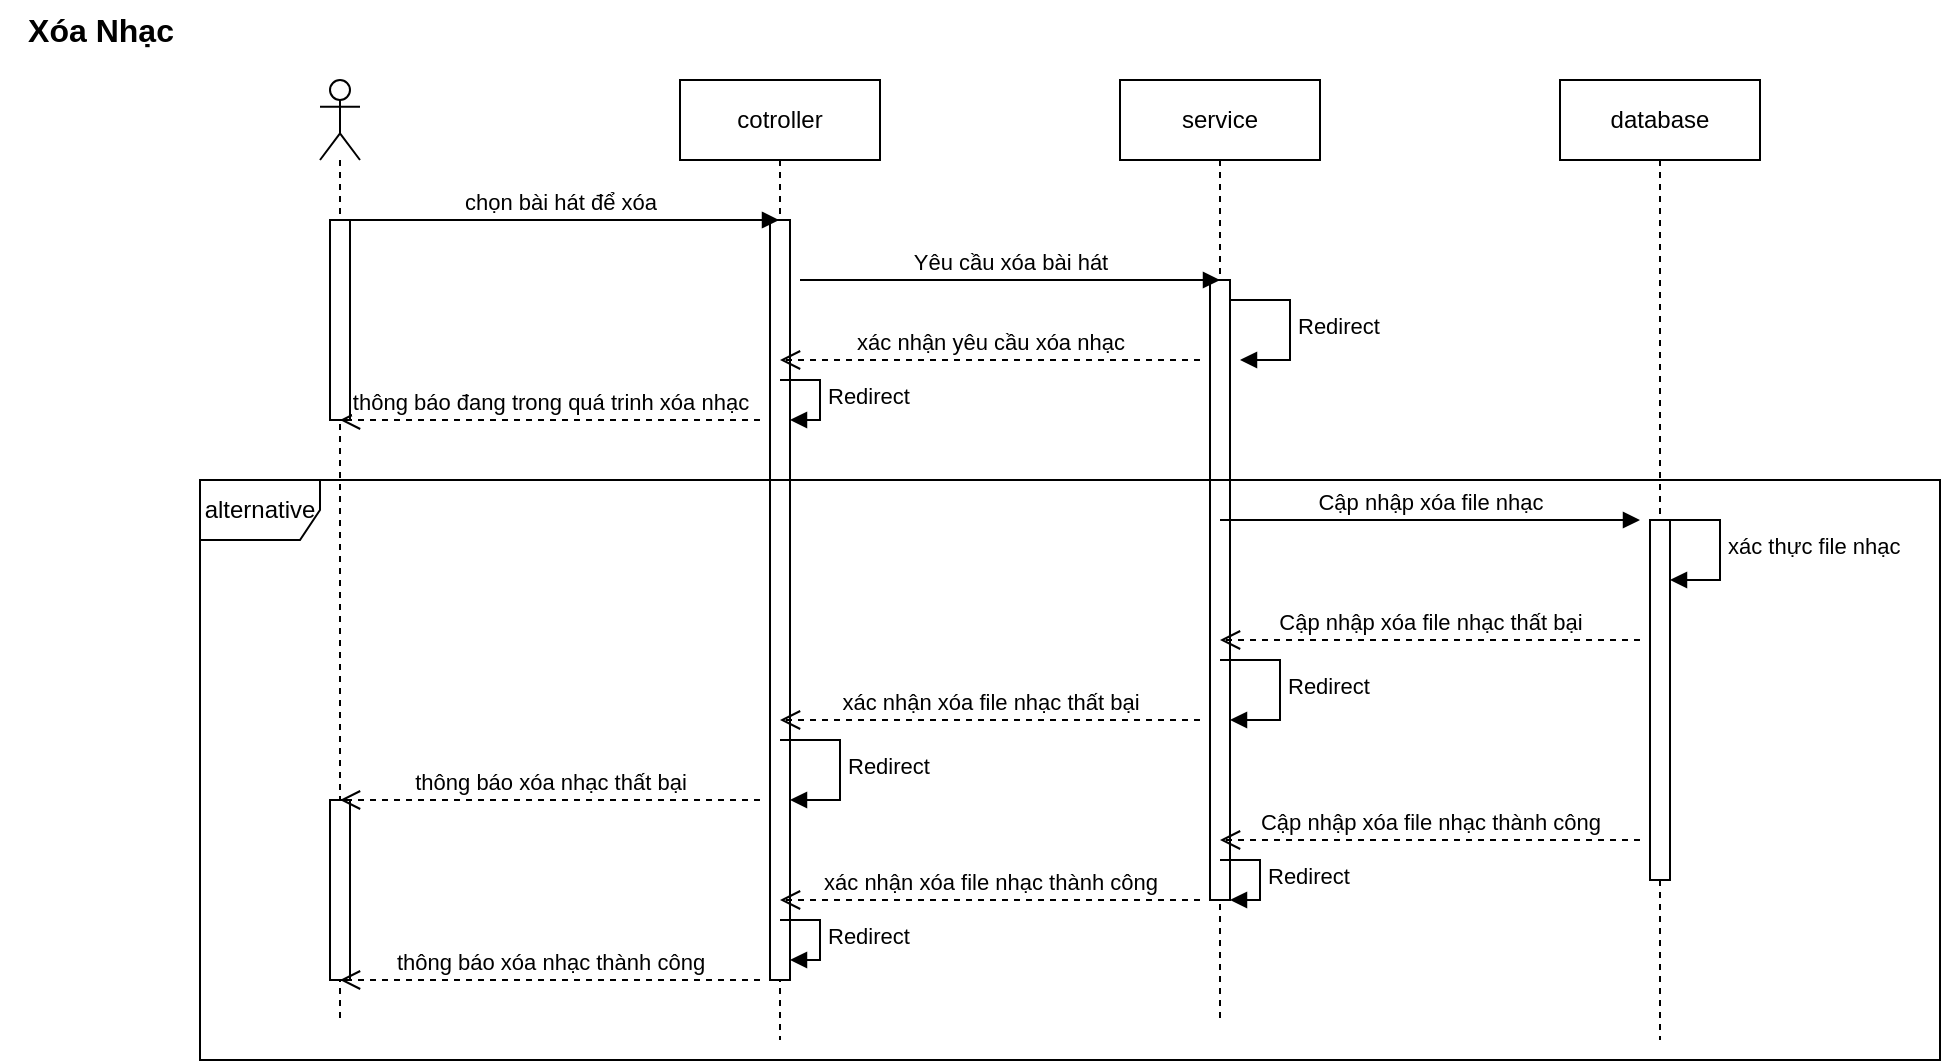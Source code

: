 <mxfile version="24.2.1" type="github">
  <diagram name="Trang-1" id="3T7oFLHK-DcoHhUsux1g">
    <mxGraphModel dx="1877" dy="565" grid="1" gridSize="10" guides="1" tooltips="1" connect="1" arrows="1" fold="1" page="1" pageScale="1" pageWidth="827" pageHeight="1169" math="0" shadow="0">
      <root>
        <mxCell id="0" />
        <mxCell id="1" parent="0" />
        <mxCell id="2cnNXdme-FKtrD_O33Xq-1" value="" style="shape=umlLifeline;perimeter=lifelinePerimeter;whiteSpace=wrap;html=1;container=1;dropTarget=0;collapsible=0;recursiveResize=0;outlineConnect=0;portConstraint=eastwest;newEdgeStyle={&quot;curved&quot;:0,&quot;rounded&quot;:0};participant=umlActor;" vertex="1" parent="1">
          <mxGeometry x="-80" y="80" width="20" height="470" as="geometry" />
        </mxCell>
        <mxCell id="2cnNXdme-FKtrD_O33Xq-18" value="" style="html=1;points=[[0,0,0,0,5],[0,1,0,0,-5],[1,0,0,0,5],[1,1,0,0,-5]];perimeter=orthogonalPerimeter;outlineConnect=0;targetShapes=umlLifeline;portConstraint=eastwest;newEdgeStyle={&quot;curved&quot;:0,&quot;rounded&quot;:0};" vertex="1" parent="2cnNXdme-FKtrD_O33Xq-1">
          <mxGeometry x="5" y="70" width="10" height="100" as="geometry" />
        </mxCell>
        <mxCell id="2cnNXdme-FKtrD_O33Xq-29" value="" style="html=1;points=[[0,0,0,0,5],[0,1,0,0,-5],[1,0,0,0,5],[1,1,0,0,-5]];perimeter=orthogonalPerimeter;outlineConnect=0;targetShapes=umlLifeline;portConstraint=eastwest;newEdgeStyle={&quot;curved&quot;:0,&quot;rounded&quot;:0};" vertex="1" parent="2cnNXdme-FKtrD_O33Xq-1">
          <mxGeometry x="5" y="360" width="10" height="90" as="geometry" />
        </mxCell>
        <mxCell id="2cnNXdme-FKtrD_O33Xq-2" value="cotroller" style="shape=umlLifeline;perimeter=lifelinePerimeter;whiteSpace=wrap;html=1;container=1;dropTarget=0;collapsible=0;recursiveResize=0;outlineConnect=0;portConstraint=eastwest;newEdgeStyle={&quot;curved&quot;:0,&quot;rounded&quot;:0};" vertex="1" parent="1">
          <mxGeometry x="100" y="80" width="100" height="480" as="geometry" />
        </mxCell>
        <mxCell id="2cnNXdme-FKtrD_O33Xq-9" value="" style="html=1;points=[[0,0,0,0,5],[0,1,0,0,-5],[1,0,0,0,5],[1,1,0,0,-5]];perimeter=orthogonalPerimeter;outlineConnect=0;targetShapes=umlLifeline;portConstraint=eastwest;newEdgeStyle={&quot;curved&quot;:0,&quot;rounded&quot;:0};" vertex="1" parent="2cnNXdme-FKtrD_O33Xq-2">
          <mxGeometry x="45" y="70" width="10" height="380" as="geometry" />
        </mxCell>
        <mxCell id="2cnNXdme-FKtrD_O33Xq-3" value="service" style="shape=umlLifeline;perimeter=lifelinePerimeter;whiteSpace=wrap;html=1;container=1;dropTarget=0;collapsible=0;recursiveResize=0;outlineConnect=0;portConstraint=eastwest;newEdgeStyle={&quot;curved&quot;:0,&quot;rounded&quot;:0};" vertex="1" parent="1">
          <mxGeometry x="320" y="80" width="100" height="470" as="geometry" />
        </mxCell>
        <mxCell id="2cnNXdme-FKtrD_O33Xq-11" value="" style="html=1;points=[[0,0,0,0,5],[0,1,0,0,-5],[1,0,0,0,5],[1,1,0,0,-5]];perimeter=orthogonalPerimeter;outlineConnect=0;targetShapes=umlLifeline;portConstraint=eastwest;newEdgeStyle={&quot;curved&quot;:0,&quot;rounded&quot;:0};" vertex="1" parent="2cnNXdme-FKtrD_O33Xq-3">
          <mxGeometry x="45" y="100" width="10" height="310" as="geometry" />
        </mxCell>
        <mxCell id="2cnNXdme-FKtrD_O33Xq-4" value="database" style="shape=umlLifeline;perimeter=lifelinePerimeter;whiteSpace=wrap;html=1;container=1;dropTarget=0;collapsible=0;recursiveResize=0;outlineConnect=0;portConstraint=eastwest;newEdgeStyle={&quot;curved&quot;:0,&quot;rounded&quot;:0};" vertex="1" parent="1">
          <mxGeometry x="540" y="80" width="100" height="480" as="geometry" />
        </mxCell>
        <mxCell id="2cnNXdme-FKtrD_O33Xq-21" value="" style="html=1;points=[[0,0,0,0,5],[0,1,0,0,-5],[1,0,0,0,5],[1,1,0,0,-5]];perimeter=orthogonalPerimeter;outlineConnect=0;targetShapes=umlLifeline;portConstraint=eastwest;newEdgeStyle={&quot;curved&quot;:0,&quot;rounded&quot;:0};" vertex="1" parent="2cnNXdme-FKtrD_O33Xq-4">
          <mxGeometry x="45" y="220" width="10" height="180" as="geometry" />
        </mxCell>
        <mxCell id="2cnNXdme-FKtrD_O33Xq-7" value="chọn bài hát để xóa" style="html=1;verticalAlign=bottom;endArrow=block;curved=0;rounded=0;" edge="1" parent="1" source="2cnNXdme-FKtrD_O33Xq-1">
          <mxGeometry width="80" relative="1" as="geometry">
            <mxPoint x="-20" y="150" as="sourcePoint" />
            <mxPoint x="149.5" y="150" as="targetPoint" />
          </mxGeometry>
        </mxCell>
        <mxCell id="2cnNXdme-FKtrD_O33Xq-8" value="Yêu cầu xóa bài hát" style="html=1;verticalAlign=bottom;endArrow=block;curved=0;rounded=0;" edge="1" parent="1">
          <mxGeometry width="80" relative="1" as="geometry">
            <mxPoint x="160" y="180" as="sourcePoint" />
            <mxPoint x="370" y="180" as="targetPoint" />
          </mxGeometry>
        </mxCell>
        <mxCell id="2cnNXdme-FKtrD_O33Xq-12" value="Redirect" style="html=1;align=left;spacingLeft=2;endArrow=block;rounded=0;edgeStyle=orthogonalEdgeStyle;curved=0;rounded=0;" edge="1" parent="1">
          <mxGeometry relative="1" as="geometry">
            <mxPoint x="375" y="190" as="sourcePoint" />
            <Array as="points">
              <mxPoint x="405" y="220" />
            </Array>
            <mxPoint x="380" y="220" as="targetPoint" />
          </mxGeometry>
        </mxCell>
        <mxCell id="2cnNXdme-FKtrD_O33Xq-15" value="alternative" style="shape=umlFrame;whiteSpace=wrap;html=1;pointerEvents=0;" vertex="1" parent="1">
          <mxGeometry x="-140" y="280" width="870" height="290" as="geometry" />
        </mxCell>
        <mxCell id="2cnNXdme-FKtrD_O33Xq-16" value="xác nhận yêu cầu xóa nhạc" style="html=1;verticalAlign=bottom;endArrow=open;dashed=1;endSize=8;curved=0;rounded=0;" edge="1" parent="1" target="2cnNXdme-FKtrD_O33Xq-2">
          <mxGeometry relative="1" as="geometry">
            <mxPoint x="360" y="220" as="sourcePoint" />
            <mxPoint x="280" y="220" as="targetPoint" />
          </mxGeometry>
        </mxCell>
        <mxCell id="2cnNXdme-FKtrD_O33Xq-17" value="thông báo đang trong quá trinh xóa nhạc" style="html=1;verticalAlign=bottom;endArrow=open;dashed=1;endSize=8;curved=0;rounded=0;" edge="1" parent="1">
          <mxGeometry relative="1" as="geometry">
            <mxPoint x="140" y="250" as="sourcePoint" />
            <mxPoint x="-70" y="250" as="targetPoint" />
          </mxGeometry>
        </mxCell>
        <mxCell id="2cnNXdme-FKtrD_O33Xq-19" value="Redirect" style="html=1;align=left;spacingLeft=2;endArrow=block;rounded=0;edgeStyle=orthogonalEdgeStyle;curved=0;rounded=0;" edge="1" parent="1">
          <mxGeometry relative="1" as="geometry">
            <mxPoint x="150" y="230" as="sourcePoint" />
            <Array as="points">
              <mxPoint x="170" y="230" />
              <mxPoint x="170" y="250" />
            </Array>
            <mxPoint x="155" y="250" as="targetPoint" />
          </mxGeometry>
        </mxCell>
        <mxCell id="2cnNXdme-FKtrD_O33Xq-20" value="Cập nhập xóa file nhạc" style="html=1;verticalAlign=bottom;endArrow=block;curved=0;rounded=0;" edge="1" parent="1">
          <mxGeometry width="80" relative="1" as="geometry">
            <mxPoint x="370" y="300" as="sourcePoint" />
            <mxPoint x="580" y="300" as="targetPoint" />
          </mxGeometry>
        </mxCell>
        <mxCell id="2cnNXdme-FKtrD_O33Xq-22" value="xác thực file nhạc" style="html=1;align=left;spacingLeft=2;endArrow=block;rounded=0;edgeStyle=orthogonalEdgeStyle;curved=0;rounded=0;" edge="1" parent="1">
          <mxGeometry relative="1" as="geometry">
            <mxPoint x="590" y="300" as="sourcePoint" />
            <Array as="points">
              <mxPoint x="620" y="330" />
            </Array>
            <mxPoint x="595" y="330" as="targetPoint" />
          </mxGeometry>
        </mxCell>
        <mxCell id="2cnNXdme-FKtrD_O33Xq-24" value="Cập nhập xóa file nhạc thất bại" style="html=1;verticalAlign=bottom;endArrow=open;dashed=1;endSize=8;curved=0;rounded=0;" edge="1" parent="1">
          <mxGeometry relative="1" as="geometry">
            <mxPoint x="580" y="360" as="sourcePoint" />
            <mxPoint x="370" y="360" as="targetPoint" />
          </mxGeometry>
        </mxCell>
        <mxCell id="2cnNXdme-FKtrD_O33Xq-25" value="xác nhận xóa file nhạc thất bại" style="html=1;verticalAlign=bottom;endArrow=open;dashed=1;endSize=8;curved=0;rounded=0;" edge="1" parent="1">
          <mxGeometry relative="1" as="geometry">
            <mxPoint x="360" y="400" as="sourcePoint" />
            <mxPoint x="150" y="400" as="targetPoint" />
          </mxGeometry>
        </mxCell>
        <mxCell id="2cnNXdme-FKtrD_O33Xq-26" value="thông báo xóa nhạc thất bại" style="html=1;verticalAlign=bottom;endArrow=open;dashed=1;endSize=8;curved=0;rounded=0;" edge="1" parent="1">
          <mxGeometry relative="1" as="geometry">
            <mxPoint x="140" y="440" as="sourcePoint" />
            <mxPoint x="-70" y="440" as="targetPoint" />
          </mxGeometry>
        </mxCell>
        <mxCell id="2cnNXdme-FKtrD_O33Xq-27" value="Redirect" style="html=1;align=left;spacingLeft=2;endArrow=block;rounded=0;edgeStyle=orthogonalEdgeStyle;curved=0;rounded=0;" edge="1" parent="1">
          <mxGeometry relative="1" as="geometry">
            <mxPoint x="370" y="370" as="sourcePoint" />
            <Array as="points">
              <mxPoint x="400" y="400" />
            </Array>
            <mxPoint x="375" y="400" as="targetPoint" />
          </mxGeometry>
        </mxCell>
        <mxCell id="2cnNXdme-FKtrD_O33Xq-28" value="Redirect" style="html=1;align=left;spacingLeft=2;endArrow=block;rounded=0;edgeStyle=orthogonalEdgeStyle;curved=0;rounded=0;" edge="1" parent="1">
          <mxGeometry relative="1" as="geometry">
            <mxPoint x="150" y="410" as="sourcePoint" />
            <Array as="points">
              <mxPoint x="180" y="440" />
            </Array>
            <mxPoint x="155" y="440" as="targetPoint" />
          </mxGeometry>
        </mxCell>
        <mxCell id="2cnNXdme-FKtrD_O33Xq-30" value="Cập nhập xóa file nhạc thành công" style="html=1;verticalAlign=bottom;endArrow=open;dashed=1;endSize=8;curved=0;rounded=0;" edge="1" parent="1">
          <mxGeometry relative="1" as="geometry">
            <mxPoint x="580" y="460" as="sourcePoint" />
            <mxPoint x="370" y="460" as="targetPoint" />
          </mxGeometry>
        </mxCell>
        <mxCell id="2cnNXdme-FKtrD_O33Xq-31" value="xác nhận xóa file nhạc thành công" style="html=1;verticalAlign=bottom;endArrow=open;dashed=1;endSize=8;curved=0;rounded=0;" edge="1" parent="1">
          <mxGeometry relative="1" as="geometry">
            <mxPoint x="360" y="490" as="sourcePoint" />
            <mxPoint x="150" y="490" as="targetPoint" />
          </mxGeometry>
        </mxCell>
        <mxCell id="2cnNXdme-FKtrD_O33Xq-32" value="Redirect" style="html=1;align=left;spacingLeft=2;endArrow=block;rounded=0;edgeStyle=orthogonalEdgeStyle;curved=0;rounded=0;" edge="1" parent="1">
          <mxGeometry relative="1" as="geometry">
            <mxPoint x="150" y="500" as="sourcePoint" />
            <Array as="points">
              <mxPoint x="170" y="500" />
              <mxPoint x="170" y="520" />
            </Array>
            <mxPoint x="155" y="520" as="targetPoint" />
          </mxGeometry>
        </mxCell>
        <mxCell id="2cnNXdme-FKtrD_O33Xq-33" value="Redirect" style="html=1;align=left;spacingLeft=2;endArrow=block;rounded=0;edgeStyle=orthogonalEdgeStyle;curved=0;rounded=0;" edge="1" parent="1">
          <mxGeometry relative="1" as="geometry">
            <mxPoint x="370" y="470" as="sourcePoint" />
            <Array as="points">
              <mxPoint x="390" y="470" />
              <mxPoint x="390" y="490" />
            </Array>
            <mxPoint x="375" y="490" as="targetPoint" />
          </mxGeometry>
        </mxCell>
        <mxCell id="2cnNXdme-FKtrD_O33Xq-34" value="thông báo xóa nhạc thành công" style="html=1;verticalAlign=bottom;endArrow=open;dashed=1;endSize=8;curved=0;rounded=0;" edge="1" parent="1">
          <mxGeometry relative="1" as="geometry">
            <mxPoint x="140" y="530" as="sourcePoint" />
            <mxPoint x="-70" y="530" as="targetPoint" />
            <mxPoint as="offset" />
          </mxGeometry>
        </mxCell>
        <mxCell id="2cnNXdme-FKtrD_O33Xq-36" value="&lt;span style=&quot;font-size: 16px;&quot;&gt;&lt;b&gt;Xóa Nhạc&lt;/b&gt;&lt;/span&gt;" style="text;html=1;align=center;verticalAlign=middle;resizable=0;points=[];autosize=1;strokeColor=none;fillColor=none;" vertex="1" parent="1">
          <mxGeometry x="-240" y="40" width="100" height="30" as="geometry" />
        </mxCell>
      </root>
    </mxGraphModel>
  </diagram>
</mxfile>
